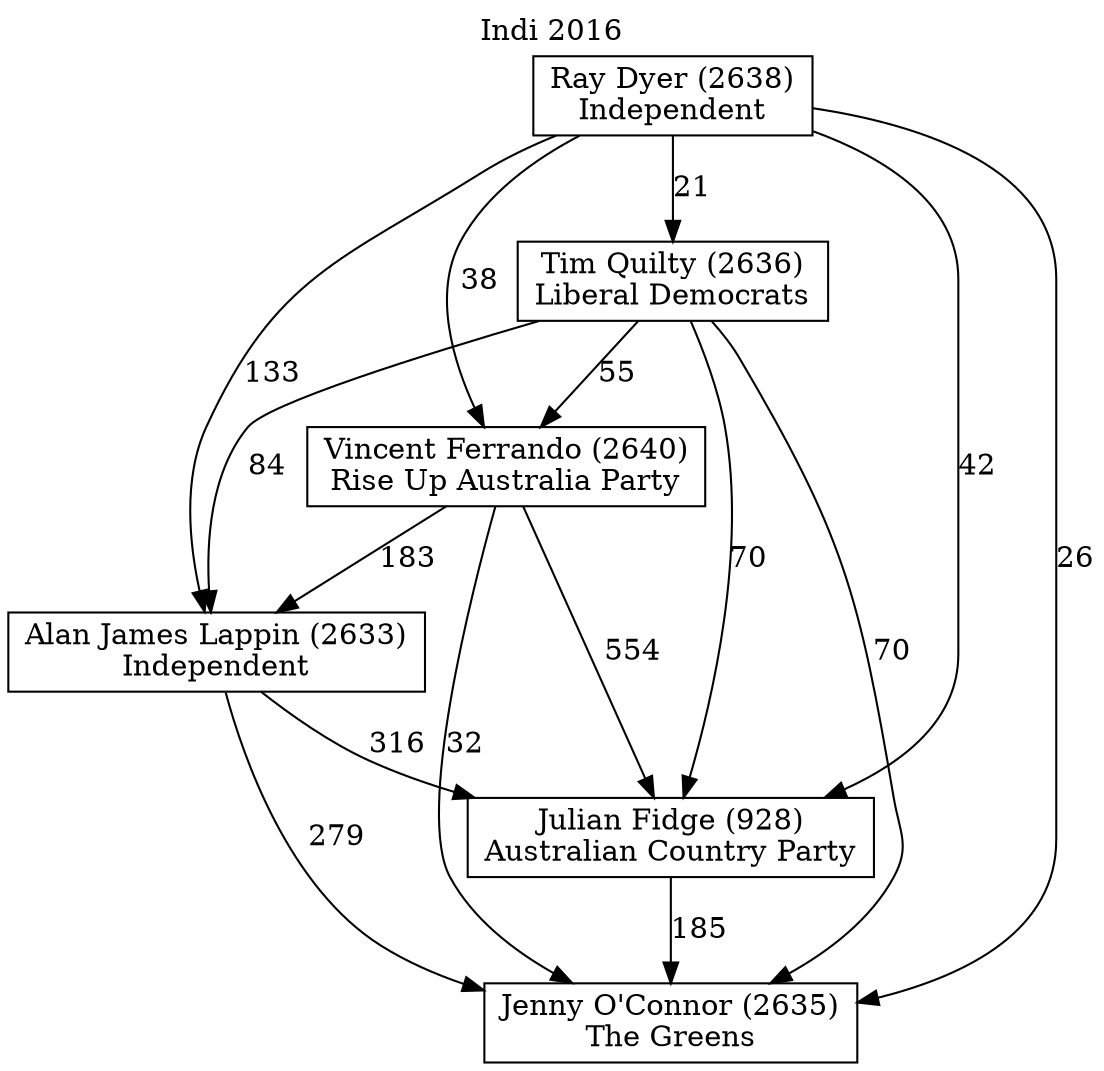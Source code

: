 // House preference flow
digraph "Jenny O'Connor (2635)_Indi_2016" {
	graph [label="Indi 2016" labelloc=t mclimit=10]
	node [shape=box]
	"Alan James Lappin (2633)" [label="Alan James Lappin (2633)
Independent"]
	"Ray Dyer (2638)" [label="Ray Dyer (2638)
Independent"]
	"Vincent Ferrando (2640)" [label="Vincent Ferrando (2640)
Rise Up Australia Party"]
	"Jenny O'Connor (2635)" [label="Jenny O'Connor (2635)
The Greens"]
	"Julian Fidge (928)" [label="Julian Fidge (928)
Australian Country Party"]
	"Tim Quilty (2636)" [label="Tim Quilty (2636)
Liberal Democrats"]
	"Alan James Lappin (2633)" -> "Julian Fidge (928)" [label=316]
	"Tim Quilty (2636)" -> "Julian Fidge (928)" [label=70]
	"Ray Dyer (2638)" -> "Julian Fidge (928)" [label=42]
	"Tim Quilty (2636)" -> "Alan James Lappin (2633)" [label=84]
	"Ray Dyer (2638)" -> "Jenny O'Connor (2635)" [label=26]
	"Alan James Lappin (2633)" -> "Jenny O'Connor (2635)" [label=279]
	"Tim Quilty (2636)" -> "Vincent Ferrando (2640)" [label=55]
	"Ray Dyer (2638)" -> "Tim Quilty (2636)" [label=21]
	"Tim Quilty (2636)" -> "Jenny O'Connor (2635)" [label=70]
	"Ray Dyer (2638)" -> "Alan James Lappin (2633)" [label=133]
	"Ray Dyer (2638)" -> "Vincent Ferrando (2640)" [label=38]
	"Vincent Ferrando (2640)" -> "Alan James Lappin (2633)" [label=183]
	"Vincent Ferrando (2640)" -> "Jenny O'Connor (2635)" [label=32]
	"Julian Fidge (928)" -> "Jenny O'Connor (2635)" [label=185]
	"Vincent Ferrando (2640)" -> "Julian Fidge (928)" [label=554]
}
